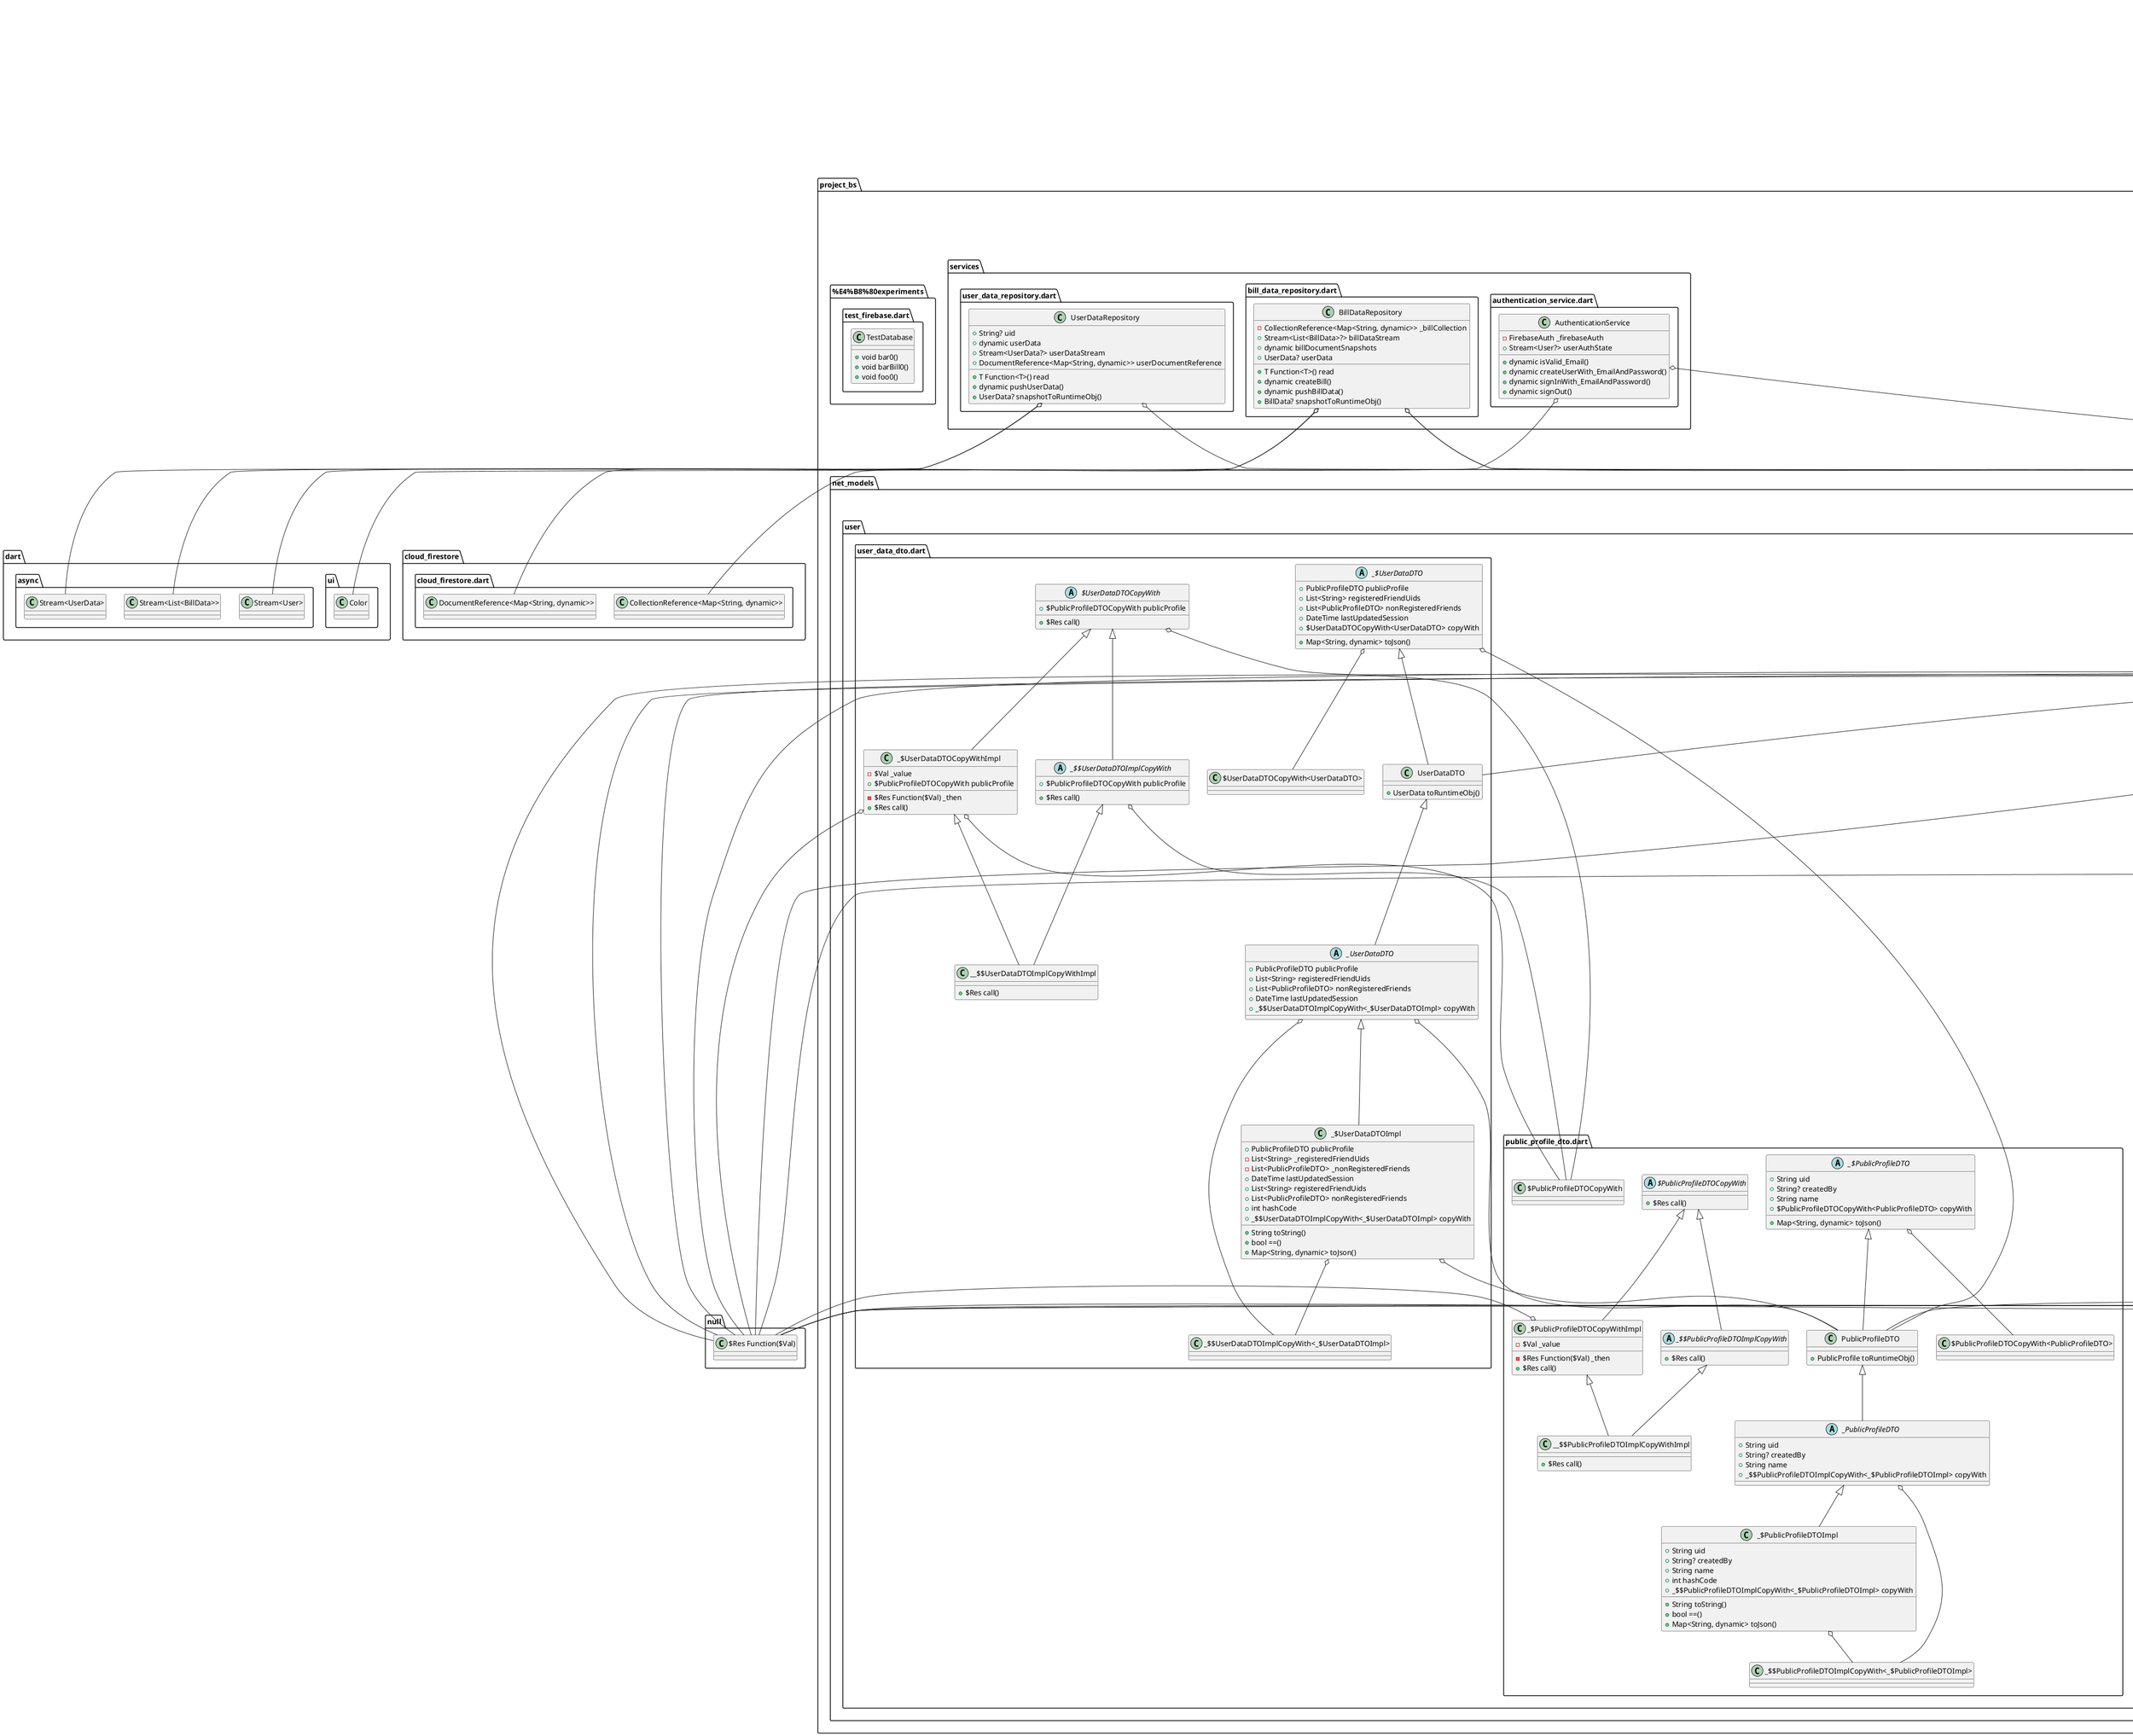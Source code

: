 @startuml ClassDiagram
set namespaceSeparator ::

class "project_bs::firebase_options.dart::DefaultFirebaseOptions" {
  {static} +FirebaseOptions android
  {static} +FirebaseOptions ios
  {static} +FirebaseOptions currentPlatform
}

"project_bs::firebase_options.dart::DefaultFirebaseOptions" o-- "firebase_core_platform_interface::firebase_core_platform_interface.dart::FirebaseOptions"

class "project_bs::main.dart::SplitItApp" {
  +Widget build()
}

"flutter::src::widgets::framework.dart::StatelessWidget" <|-- "project_bs::main.dart::SplitItApp"

class "project_bs::net_models::bill::bill_data_dto.dart::BillDataDTO" {
  +BillData toRuntimeObj()
}

"project_bs::net_models::bill::bill_data_dto.dart::_$BillDataDTO" <|-- "project_bs::net_models::bill::bill_data_dto.dart::BillDataDTO"

abstract class "project_bs::net_models::bill::bill_data_dto.dart::$BillDataDTOCopyWith" {
  +$Res call()
}

class "project_bs::net_models::bill::bill_data_dto.dart::_$BillDataDTOCopyWithImpl" {
  -$Val _value
  -$Res Function($Val) _then
  +$Res call()
}

"project_bs::net_models::bill::bill_data_dto.dart::_$BillDataDTOCopyWithImpl" o-- "null::$Res Function($Val)"
"project_bs::net_models::bill::bill_data_dto.dart::$BillDataDTOCopyWith" <|-- "project_bs::net_models::bill::bill_data_dto.dart::_$BillDataDTOCopyWithImpl"

abstract class "project_bs::net_models::bill::bill_data_dto.dart::_$$BillDataDTOImplCopyWith" {
  +$Res call()
}

"project_bs::net_models::bill::bill_data_dto.dart::$BillDataDTOCopyWith" <|-- "project_bs::net_models::bill::bill_data_dto.dart::_$$BillDataDTOImplCopyWith"

class "project_bs::net_models::bill::bill_data_dto.dart::__$$BillDataDTOImplCopyWithImpl" {
  +$Res call()
}

"project_bs::net_models::bill::bill_data_dto.dart::_$BillDataDTOCopyWithImpl" <|-- "project_bs::net_models::bill::bill_data_dto.dart::__$$BillDataDTOImplCopyWithImpl"
"project_bs::net_models::bill::bill_data_dto.dart::_$$BillDataDTOImplCopyWith" <|-- "project_bs::net_models::bill::bill_data_dto.dart::__$$BillDataDTOImplCopyWithImpl"

class "project_bs::net_models::bill::bill_data_dto.dart::_$BillDataDTOImpl" {
  +DateTime dateTime
  +String name
  +double totalSpent
  +String payerUid
  -List<String> _primarySplits
  -Map<String, double> _splitBalances
  -Map<String, double> _paymentResolveStatuses
  +DateTime lastUpdatedSession
  +List<String> primarySplits
  +Map<String, double> splitBalances
  +Map<String, double> paymentResolveStatuses
  +int hashCode
  +_$$BillDataDTOImplCopyWith<_$BillDataDTOImpl> copyWith
  +String toString()
  +bool ==()
  +Map<String, dynamic> toJson()
}

"project_bs::net_models::bill::bill_data_dto.dart::_$BillDataDTOImpl" o-- "project_bs::net_models::bill::bill_data_dto.dart::_$$BillDataDTOImplCopyWith<_$BillDataDTOImpl>"
"project_bs::net_models::bill::bill_data_dto.dart::_BillDataDTO" <|-- "project_bs::net_models::bill::bill_data_dto.dart::_$BillDataDTOImpl"

abstract class "project_bs::net_models::bill::bill_data_dto.dart::_BillDataDTO" {
  +DateTime dateTime
  +String name
  +double totalSpent
  +String payerUid
  +List<String> primarySplits
  +Map<String, double> splitBalances
  +Map<String, double> paymentResolveStatuses
  +DateTime lastUpdatedSession
  +_$$BillDataDTOImplCopyWith<_$BillDataDTOImpl> copyWith
}

"project_bs::net_models::bill::bill_data_dto.dart::_BillDataDTO" o-- "project_bs::net_models::bill::bill_data_dto.dart::_$$BillDataDTOImplCopyWith<_$BillDataDTOImpl>"
"project_bs::net_models::bill::bill_data_dto.dart::BillDataDTO" <|-- "project_bs::net_models::bill::bill_data_dto.dart::_BillDataDTO"

abstract class "project_bs::net_models::bill::bill_data_dto.dart::_$BillDataDTO" {
  +DateTime dateTime
  +String name
  +double totalSpent
  +String payerUid
  +List<String> primarySplits
  +Map<String, double> splitBalances
  +Map<String, double> paymentResolveStatuses
  +DateTime lastUpdatedSession
  +$BillDataDTOCopyWith<BillDataDTO> copyWith
  +Map<String, dynamic> toJson()
}

"project_bs::net_models::bill::bill_data_dto.dart::_$BillDataDTO" o-- "project_bs::net_models::bill::bill_data_dto.dart::$BillDataDTOCopyWith<BillDataDTO>"

class "project_bs::net_models::user::public_profile_dto.dart::PublicProfileDTO" {
  +PublicProfile toRuntimeObj()
}

"project_bs::net_models::user::public_profile_dto.dart::_$PublicProfileDTO" <|-- "project_bs::net_models::user::public_profile_dto.dart::PublicProfileDTO"

abstract class "project_bs::net_models::user::public_profile_dto.dart::$PublicProfileDTOCopyWith" {
  +$Res call()
}

class "project_bs::net_models::user::public_profile_dto.dart::_$PublicProfileDTOCopyWithImpl" {
  -$Val _value
  -$Res Function($Val) _then
  +$Res call()
}

"project_bs::net_models::user::public_profile_dto.dart::_$PublicProfileDTOCopyWithImpl" o-- "null::$Res Function($Val)"
"project_bs::net_models::user::public_profile_dto.dart::$PublicProfileDTOCopyWith" <|-- "project_bs::net_models::user::public_profile_dto.dart::_$PublicProfileDTOCopyWithImpl"

abstract class "project_bs::net_models::user::public_profile_dto.dart::_$$PublicProfileDTOImplCopyWith" {
  +$Res call()
}

"project_bs::net_models::user::public_profile_dto.dart::$PublicProfileDTOCopyWith" <|-- "project_bs::net_models::user::public_profile_dto.dart::_$$PublicProfileDTOImplCopyWith"

class "project_bs::net_models::user::public_profile_dto.dart::__$$PublicProfileDTOImplCopyWithImpl" {
  +$Res call()
}

"project_bs::net_models::user::public_profile_dto.dart::_$PublicProfileDTOCopyWithImpl" <|-- "project_bs::net_models::user::public_profile_dto.dart::__$$PublicProfileDTOImplCopyWithImpl"
"project_bs::net_models::user::public_profile_dto.dart::_$$PublicProfileDTOImplCopyWith" <|-- "project_bs::net_models::user::public_profile_dto.dart::__$$PublicProfileDTOImplCopyWithImpl"

class "project_bs::net_models::user::public_profile_dto.dart::_$PublicProfileDTOImpl" {
  +String uid
  +String? createdBy
  +String name
  +int hashCode
  +_$$PublicProfileDTOImplCopyWith<_$PublicProfileDTOImpl> copyWith
  +String toString()
  +bool ==()
  +Map<String, dynamic> toJson()
}

"project_bs::net_models::user::public_profile_dto.dart::_$PublicProfileDTOImpl" o-- "project_bs::net_models::user::public_profile_dto.dart::_$$PublicProfileDTOImplCopyWith<_$PublicProfileDTOImpl>"
"project_bs::net_models::user::public_profile_dto.dart::_PublicProfileDTO" <|-- "project_bs::net_models::user::public_profile_dto.dart::_$PublicProfileDTOImpl"

abstract class "project_bs::net_models::user::public_profile_dto.dart::_PublicProfileDTO" {
  +String uid
  +String? createdBy
  +String name
  +_$$PublicProfileDTOImplCopyWith<_$PublicProfileDTOImpl> copyWith
}

"project_bs::net_models::user::public_profile_dto.dart::_PublicProfileDTO" o-- "project_bs::net_models::user::public_profile_dto.dart::_$$PublicProfileDTOImplCopyWith<_$PublicProfileDTOImpl>"
"project_bs::net_models::user::public_profile_dto.dart::PublicProfileDTO" <|-- "project_bs::net_models::user::public_profile_dto.dart::_PublicProfileDTO"

abstract class "project_bs::net_models::user::public_profile_dto.dart::_$PublicProfileDTO" {
  +String uid
  +String? createdBy
  +String name
  +$PublicProfileDTOCopyWith<PublicProfileDTO> copyWith
  +Map<String, dynamic> toJson()
}

"project_bs::net_models::user::public_profile_dto.dart::_$PublicProfileDTO" o-- "project_bs::net_models::user::public_profile_dto.dart::$PublicProfileDTOCopyWith<PublicProfileDTO>"

class "project_bs::net_models::user::user_data_dto.dart::UserDataDTO" {
  +UserData toRuntimeObj()
}

"project_bs::net_models::user::user_data_dto.dart::_$UserDataDTO" <|-- "project_bs::net_models::user::user_data_dto.dart::UserDataDTO"

abstract class "project_bs::net_models::user::user_data_dto.dart::$UserDataDTOCopyWith" {
  +$PublicProfileDTOCopyWith<$Res> publicProfile
  +$Res call()
}

"project_bs::net_models::user::user_data_dto.dart::$UserDataDTOCopyWith" o-- "project_bs::net_models::user::public_profile_dto.dart::$PublicProfileDTOCopyWith<$Res>"

class "project_bs::net_models::user::user_data_dto.dart::_$UserDataDTOCopyWithImpl" {
  -$Val _value
  -$Res Function($Val) _then
  +$PublicProfileDTOCopyWith<$Res> publicProfile
  +$Res call()
}

"project_bs::net_models::user::user_data_dto.dart::_$UserDataDTOCopyWithImpl" o-- "null::$Res Function($Val)"
"project_bs::net_models::user::user_data_dto.dart::_$UserDataDTOCopyWithImpl" o-- "project_bs::net_models::user::public_profile_dto.dart::$PublicProfileDTOCopyWith<$Res>"
"project_bs::net_models::user::user_data_dto.dart::$UserDataDTOCopyWith" <|-- "project_bs::net_models::user::user_data_dto.dart::_$UserDataDTOCopyWithImpl"

abstract class "project_bs::net_models::user::user_data_dto.dart::_$$UserDataDTOImplCopyWith" {
  +$PublicProfileDTOCopyWith<$Res> publicProfile
  +$Res call()
}

"project_bs::net_models::user::user_data_dto.dart::_$$UserDataDTOImplCopyWith" o-- "project_bs::net_models::user::public_profile_dto.dart::$PublicProfileDTOCopyWith<$Res>"
"project_bs::net_models::user::user_data_dto.dart::$UserDataDTOCopyWith" <|-- "project_bs::net_models::user::user_data_dto.dart::_$$UserDataDTOImplCopyWith"

class "project_bs::net_models::user::user_data_dto.dart::__$$UserDataDTOImplCopyWithImpl" {
  +$Res call()
}

"project_bs::net_models::user::user_data_dto.dart::_$UserDataDTOCopyWithImpl" <|-- "project_bs::net_models::user::user_data_dto.dart::__$$UserDataDTOImplCopyWithImpl"
"project_bs::net_models::user::user_data_dto.dart::_$$UserDataDTOImplCopyWith" <|-- "project_bs::net_models::user::user_data_dto.dart::__$$UserDataDTOImplCopyWithImpl"

class "project_bs::net_models::user::user_data_dto.dart::_$UserDataDTOImpl" {
  +PublicProfileDTO publicProfile
  -List<String> _registeredFriendUids
  -List<PublicProfileDTO> _nonRegisteredFriends
  +DateTime lastUpdatedSession
  +List<String> registeredFriendUids
  +List<PublicProfileDTO> nonRegisteredFriends
  +int hashCode
  +_$$UserDataDTOImplCopyWith<_$UserDataDTOImpl> copyWith
  +String toString()
  +bool ==()
  +Map<String, dynamic> toJson()
}

"project_bs::net_models::user::user_data_dto.dart::_$UserDataDTOImpl" o-- "project_bs::net_models::user::public_profile_dto.dart::PublicProfileDTO"
"project_bs::net_models::user::user_data_dto.dart::_$UserDataDTOImpl" o-- "project_bs::net_models::user::user_data_dto.dart::_$$UserDataDTOImplCopyWith<_$UserDataDTOImpl>"
"project_bs::net_models::user::user_data_dto.dart::_UserDataDTO" <|-- "project_bs::net_models::user::user_data_dto.dart::_$UserDataDTOImpl"

abstract class "project_bs::net_models::user::user_data_dto.dart::_UserDataDTO" {
  +PublicProfileDTO publicProfile
  +List<String> registeredFriendUids
  +List<PublicProfileDTO> nonRegisteredFriends
  +DateTime lastUpdatedSession
  +_$$UserDataDTOImplCopyWith<_$UserDataDTOImpl> copyWith
}

"project_bs::net_models::user::user_data_dto.dart::_UserDataDTO" o-- "project_bs::net_models::user::public_profile_dto.dart::PublicProfileDTO"
"project_bs::net_models::user::user_data_dto.dart::_UserDataDTO" o-- "project_bs::net_models::user::user_data_dto.dart::_$$UserDataDTOImplCopyWith<_$UserDataDTOImpl>"
"project_bs::net_models::user::user_data_dto.dart::UserDataDTO" <|-- "project_bs::net_models::user::user_data_dto.dart::_UserDataDTO"

abstract class "project_bs::net_models::user::user_data_dto.dart::_$UserDataDTO" {
  +PublicProfileDTO publicProfile
  +List<String> registeredFriendUids
  +List<PublicProfileDTO> nonRegisteredFriends
  +DateTime lastUpdatedSession
  +$UserDataDTOCopyWith<UserDataDTO> copyWith
  +Map<String, dynamic> toJson()
}

"project_bs::net_models::user::user_data_dto.dart::_$UserDataDTO" o-- "project_bs::net_models::user::public_profile_dto.dart::PublicProfileDTO"
"project_bs::net_models::user::user_data_dto.dart::_$UserDataDTO" o-- "project_bs::net_models::user::user_data_dto.dart::$UserDataDTOCopyWith<UserDataDTO>"

class "project_bs::runtime_models::bill::bill_data.dart::BillData" {
  +BillDataDTO toDataTransferObj
  +ItemGroup everythingElseItemGroup
  +double everythingElse
}

"project_bs::runtime_models::bill::bill_data.dart::BillData" o-- "project_bs::net_models::bill::bill_data_dto.dart::BillDataDTO"
"project_bs::runtime_models::bill::bill_data.dart::BillData" o-- "project_bs::runtime_models::bill::item_group.dart::ItemGroup"
"project_bs::runtime_models::bill::bill_data.dart::_$BillData" <|-- "project_bs::runtime_models::bill::bill_data.dart::BillData"

abstract class "project_bs::runtime_models::bill::bill_data.dart::$BillDataCopyWith" {
  +$PublicProfileCopyWith<$Res>? payer
  +$BillModule_TaxCopyWith<$Res> taxModule
  +$BillModule_TipCopyWith<$Res> tipModule
  +$Res call()
}

"project_bs::runtime_models::bill::bill_data.dart::$BillDataCopyWith" o-- "project_bs::runtime_models::user::public_profile.dart::$PublicProfileCopyWith<$Res>"
"project_bs::runtime_models::bill::bill_data.dart::$BillDataCopyWith" o-- "project_bs::runtime_models::bill::modules::bill_module_tax.dart::$BillModule_TaxCopyWith<$Res>"
"project_bs::runtime_models::bill::bill_data.dart::$BillDataCopyWith" o-- "project_bs::runtime_models::bill::modules::bill_module_tip.dart::$BillModule_TipCopyWith<$Res>"

class "project_bs::runtime_models::bill::bill_data.dart::_$BillDataCopyWithImpl" {
  -$Val _value
  -$Res Function($Val) _then
  +$PublicProfileCopyWith<$Res>? payer
  +$BillModule_TaxCopyWith<$Res> taxModule
  +$BillModule_TipCopyWith<$Res> tipModule
  +$Res call()
}

"project_bs::runtime_models::bill::bill_data.dart::_$BillDataCopyWithImpl" o-- "null::$Res Function($Val)"
"project_bs::runtime_models::bill::bill_data.dart::_$BillDataCopyWithImpl" o-- "project_bs::runtime_models::user::public_profile.dart::$PublicProfileCopyWith<$Res>"
"project_bs::runtime_models::bill::bill_data.dart::_$BillDataCopyWithImpl" o-- "project_bs::runtime_models::bill::modules::bill_module_tax.dart::$BillModule_TaxCopyWith<$Res>"
"project_bs::runtime_models::bill::bill_data.dart::_$BillDataCopyWithImpl" o-- "project_bs::runtime_models::bill::modules::bill_module_tip.dart::$BillModule_TipCopyWith<$Res>"
"project_bs::runtime_models::bill::bill_data.dart::$BillDataCopyWith" <|-- "project_bs::runtime_models::bill::bill_data.dart::_$BillDataCopyWithImpl"

abstract class "project_bs::runtime_models::bill::bill_data.dart::_$$BillDataImplCopyWith" {
  +$PublicProfileCopyWith<$Res>? payer
  +$BillModule_TaxCopyWith<$Res> taxModule
  +$BillModule_TipCopyWith<$Res> tipModule
  +$Res call()
}

"project_bs::runtime_models::bill::bill_data.dart::_$$BillDataImplCopyWith" o-- "project_bs::runtime_models::user::public_profile.dart::$PublicProfileCopyWith<$Res>"
"project_bs::runtime_models::bill::bill_data.dart::_$$BillDataImplCopyWith" o-- "project_bs::runtime_models::bill::modules::bill_module_tax.dart::$BillModule_TaxCopyWith<$Res>"
"project_bs::runtime_models::bill::bill_data.dart::_$$BillDataImplCopyWith" o-- "project_bs::runtime_models::bill::modules::bill_module_tip.dart::$BillModule_TipCopyWith<$Res>"
"project_bs::runtime_models::bill::bill_data.dart::$BillDataCopyWith" <|-- "project_bs::runtime_models::bill::bill_data.dart::_$$BillDataImplCopyWith"

class "project_bs::runtime_models::bill::bill_data.dart::__$$BillDataImplCopyWithImpl" {
  +$Res call()
}

"project_bs::runtime_models::bill::bill_data.dart::_$BillDataCopyWithImpl" <|-- "project_bs::runtime_models::bill::bill_data.dart::__$$BillDataImplCopyWithImpl"
"project_bs::runtime_models::bill::bill_data.dart::_$$BillDataImplCopyWith" <|-- "project_bs::runtime_models::bill::bill_data.dart::__$$BillDataImplCopyWithImpl"

class "project_bs::runtime_models::bill::bill_data.dart::_$BillDataImpl" {
  +String uid
  +DateTime dateTime
  +String name
  +double totalSpent
  +PublicProfile? payer
  +List<PublicProfile> primarySplits
  +List<PublicProfile>? secondarySplits
  +Map<PublicProfile, double> splitBalances
  +Map<PublicProfile, double> paymentResolveStatuses
  +List<ItemGroup> itemGroups
  +BillModule_Tax taxModule
  +BillModule_Tip tipModule
  +DateTime lastUpdatedSession
  +_$$BillDataImplCopyWith<_$BillDataImpl> copyWith
  +String toString()
}

"project_bs::runtime_models::bill::bill_data.dart::_$BillDataImpl" o-- "project_bs::runtime_models::user::public_profile.dart::PublicProfile"
"project_bs::runtime_models::bill::bill_data.dart::_$BillDataImpl" o-- "project_bs::runtime_models::bill::modules::bill_module_tax.dart::BillModule_Tax"
"project_bs::runtime_models::bill::bill_data.dart::_$BillDataImpl" o-- "project_bs::runtime_models::bill::modules::bill_module_tip.dart::BillModule_Tip"
"project_bs::runtime_models::bill::bill_data.dart::_$BillDataImpl" o-- "project_bs::runtime_models::bill::bill_data.dart::_$$BillDataImplCopyWith<_$BillDataImpl>"
"project_bs::runtime_models::bill::bill_data.dart::_BillData" <|-- "project_bs::runtime_models::bill::bill_data.dart::_$BillDataImpl"

abstract class "project_bs::runtime_models::bill::bill_data.dart::_BillData" {
  +String uid
  +DateTime dateTime
  +String name
  +double totalSpent
  +PublicProfile? payer
  +List<PublicProfile> primarySplits
  +List<PublicProfile>? secondarySplits
  +Map<PublicProfile, double> splitBalances
  +Map<PublicProfile, double> paymentResolveStatuses
  +List<ItemGroup> itemGroups
  +BillModule_Tax taxModule
  +BillModule_Tip tipModule
  +DateTime lastUpdatedSession
  +_$$BillDataImplCopyWith<_$BillDataImpl> copyWith
}

"project_bs::runtime_models::bill::bill_data.dart::_BillData" o-- "project_bs::runtime_models::user::public_profile.dart::PublicProfile"
"project_bs::runtime_models::bill::bill_data.dart::_BillData" o-- "project_bs::runtime_models::bill::modules::bill_module_tax.dart::BillModule_Tax"
"project_bs::runtime_models::bill::bill_data.dart::_BillData" o-- "project_bs::runtime_models::bill::modules::bill_module_tip.dart::BillModule_Tip"
"project_bs::runtime_models::bill::bill_data.dart::_BillData" o-- "project_bs::runtime_models::bill::bill_data.dart::_$$BillDataImplCopyWith<_$BillDataImpl>"
"project_bs::runtime_models::bill::bill_data.dart::BillData" <|-- "project_bs::runtime_models::bill::bill_data.dart::_BillData"

abstract class "project_bs::runtime_models::bill::bill_data.dart::_$BillData" {
  +String uid
  +DateTime dateTime
  +String name
  +double totalSpent
  +PublicProfile? payer
  +List<PublicProfile> primarySplits
  +List<PublicProfile>? secondarySplits
  +Map<PublicProfile, double> splitBalances
  +Map<PublicProfile, double> paymentResolveStatuses
  +List<ItemGroup> itemGroups
  +BillModule_Tax taxModule
  +BillModule_Tip tipModule
  +DateTime lastUpdatedSession
  +$BillDataCopyWith<BillData> copyWith
}

"project_bs::runtime_models::bill::bill_data.dart::_$BillData" o-- "project_bs::runtime_models::user::public_profile.dart::PublicProfile"
"project_bs::runtime_models::bill::bill_data.dart::_$BillData" o-- "project_bs::runtime_models::bill::modules::bill_module_tax.dart::BillModule_Tax"
"project_bs::runtime_models::bill::bill_data.dart::_$BillData" o-- "project_bs::runtime_models::bill::modules::bill_module_tip.dart::BillModule_Tip"
"project_bs::runtime_models::bill::bill_data.dart::_$BillData" o-- "project_bs::runtime_models::bill::bill_data.dart::$BillDataCopyWith<BillData>"

class "project_bs::runtime_models::bill::item.dart::Item" {
}

"project_bs::runtime_models::bill::item.dart::_$Item" <|-- "project_bs::runtime_models::bill::item.dart::Item"

abstract class "project_bs::runtime_models::bill::item.dart::$ItemCopyWith" {
  +$Res call()
}

class "project_bs::runtime_models::bill::item.dart::_$ItemCopyWithImpl" {
  -$Val _value
  -$Res Function($Val) _then
  +$Res call()
}

"project_bs::runtime_models::bill::item.dart::_$ItemCopyWithImpl" o-- "null::$Res Function($Val)"
"project_bs::runtime_models::bill::item.dart::$ItemCopyWith" <|-- "project_bs::runtime_models::bill::item.dart::_$ItemCopyWithImpl"

abstract class "project_bs::runtime_models::bill::item.dart::_$$ItemImplCopyWith" {
  +$Res call()
}

"project_bs::runtime_models::bill::item.dart::$ItemCopyWith" <|-- "project_bs::runtime_models::bill::item.dart::_$$ItemImplCopyWith"

class "project_bs::runtime_models::bill::item.dart::__$$ItemImplCopyWithImpl" {
  +$Res call()
}

"project_bs::runtime_models::bill::item.dart::_$ItemCopyWithImpl" <|-- "project_bs::runtime_models::bill::item.dart::__$$ItemImplCopyWithImpl"
"project_bs::runtime_models::bill::item.dart::_$$ItemImplCopyWith" <|-- "project_bs::runtime_models::bill::item.dart::__$$ItemImplCopyWithImpl"

class "project_bs::runtime_models::bill::item.dart::_$ItemImpl" {
  +String name
  +double value
  -List<bool> _taxableStatusList
  +List<bool> taxableStatusList
  +int hashCode
  +_$$ItemImplCopyWith<_$ItemImpl> copyWith
  +String toString()
  +bool ==()
}

"project_bs::runtime_models::bill::item.dart::_$ItemImpl" o-- "project_bs::runtime_models::bill::item.dart::_$$ItemImplCopyWith<_$ItemImpl>"
"project_bs::runtime_models::bill::item.dart::_Item" <|-- "project_bs::runtime_models::bill::item.dart::_$ItemImpl"

abstract class "project_bs::runtime_models::bill::item.dart::_Item" {
  +String name
  +double value
  +List<bool> taxableStatusList
  +_$$ItemImplCopyWith<_$ItemImpl> copyWith
}

"project_bs::runtime_models::bill::item.dart::_Item" o-- "project_bs::runtime_models::bill::item.dart::_$$ItemImplCopyWith<_$ItemImpl>"
"project_bs::runtime_models::bill::item.dart::Item" <|-- "project_bs::runtime_models::bill::item.dart::_Item"

abstract class "project_bs::runtime_models::bill::item.dart::_$Item" {
  +String name
  +double value
  +List<bool> taxableStatusList
  +$ItemCopyWith<Item> copyWith
}

"project_bs::runtime_models::bill::item.dart::_$Item" o-- "project_bs::runtime_models::bill::item.dart::$ItemCopyWith<Item>"

class "project_bs::runtime_models::bill::item_group.dart::ItemGroup" {
  +double value
}

"project_bs::runtime_models::bill::item_group.dart::_$ItemGroup" <|-- "project_bs::runtime_models::bill::item_group.dart::ItemGroup"

abstract class "project_bs::runtime_models::bill::item_group.dart::$ItemGroupCopyWith" {
  +$Res call()
}

class "project_bs::runtime_models::bill::item_group.dart::_$ItemGroupCopyWithImpl" {
  -$Val _value
  -$Res Function($Val) _then
  +$Res call()
}

"project_bs::runtime_models::bill::item_group.dart::_$ItemGroupCopyWithImpl" o-- "null::$Res Function($Val)"
"project_bs::runtime_models::bill::item_group.dart::$ItemGroupCopyWith" <|-- "project_bs::runtime_models::bill::item_group.dart::_$ItemGroupCopyWithImpl"

abstract class "project_bs::runtime_models::bill::item_group.dart::_$$ItemGroupImplCopyWith" {
  +$Res call()
}

"project_bs::runtime_models::bill::item_group.dart::$ItemGroupCopyWith" <|-- "project_bs::runtime_models::bill::item_group.dart::_$$ItemGroupImplCopyWith"

class "project_bs::runtime_models::bill::item_group.dart::__$$ItemGroupImplCopyWithImpl" {
  +$Res call()
}

"project_bs::runtime_models::bill::item_group.dart::_$ItemGroupCopyWithImpl" <|-- "project_bs::runtime_models::bill::item_group.dart::__$$ItemGroupImplCopyWithImpl"
"project_bs::runtime_models::bill::item_group.dart::_$$ItemGroupImplCopyWith" <|-- "project_bs::runtime_models::bill::item_group.dart::__$$ItemGroupImplCopyWithImpl"

class "project_bs::runtime_models::bill::item_group.dart::_$ItemGroupImpl" {
  +String name
  -List<PublicProfile> _primarySplits
  -List<Item> _items
  -List<SplitRule> _splitRules
  -Map<PublicProfile, double> _splitBalances
  +List<PublicProfile> primarySplits
  +List<Item> items
  +List<SplitRule> splitRules
  +Map<PublicProfile, double> splitBalances
  +int hashCode
  +_$$ItemGroupImplCopyWith<_$ItemGroupImpl> copyWith
  +String toString()
  +bool ==()
}

"project_bs::runtime_models::bill::item_group.dart::_$ItemGroupImpl" o-- "project_bs::runtime_models::bill::item_group.dart::_$$ItemGroupImplCopyWith<_$ItemGroupImpl>"
"project_bs::runtime_models::bill::item_group.dart::_ItemGroup" <|-- "project_bs::runtime_models::bill::item_group.dart::_$ItemGroupImpl"

abstract class "project_bs::runtime_models::bill::item_group.dart::_ItemGroup" {
  +String name
  +List<PublicProfile> primarySplits
  +List<Item> items
  +List<SplitRule> splitRules
  +Map<PublicProfile, double> splitBalances
  +_$$ItemGroupImplCopyWith<_$ItemGroupImpl> copyWith
}

"project_bs::runtime_models::bill::item_group.dart::_ItemGroup" o-- "project_bs::runtime_models::bill::item_group.dart::_$$ItemGroupImplCopyWith<_$ItemGroupImpl>"
"project_bs::runtime_models::bill::item_group.dart::ItemGroup" <|-- "project_bs::runtime_models::bill::item_group.dart::_ItemGroup"

abstract class "project_bs::runtime_models::bill::item_group.dart::_$ItemGroup" {
  +String name
  +List<PublicProfile> primarySplits
  +List<Item> items
  +List<SplitRule> splitRules
  +Map<PublicProfile, double> splitBalances
  +$ItemGroupCopyWith<ItemGroup> copyWith
}

"project_bs::runtime_models::bill::item_group.dart::_$ItemGroup" o-- "project_bs::runtime_models::bill::item_group.dart::$ItemGroupCopyWith<ItemGroup>"

class "project_bs::runtime_models::bill::modules::bill_module_tax.dart::BillModule_Tax" {
}

"project_bs::runtime_models::bill::modules::bill_module_tax.dart::_$BillModule_Tax" <|-- "project_bs::runtime_models::bill::modules::bill_module_tax.dart::BillModule_Tax"

abstract class "project_bs::runtime_models::bill::modules::bill_module_tax.dart::$BillModule_TaxCopyWith" {
  +$Res call()
}

class "project_bs::runtime_models::bill::modules::bill_module_tax.dart::_$BillModule_TaxCopyWithImpl" {
  -$Val _value
  -$Res Function($Val) _then
  +$Res call()
}

"project_bs::runtime_models::bill::modules::bill_module_tax.dart::_$BillModule_TaxCopyWithImpl" o-- "null::$Res Function($Val)"
"project_bs::runtime_models::bill::modules::bill_module_tax.dart::$BillModule_TaxCopyWith" <|-- "project_bs::runtime_models::bill::modules::bill_module_tax.dart::_$BillModule_TaxCopyWithImpl"

abstract class "project_bs::runtime_models::bill::modules::bill_module_tax.dart::_$$BillModule_TaxImplCopyWith" {
  +$Res call()
}

"project_bs::runtime_models::bill::modules::bill_module_tax.dart::$BillModule_TaxCopyWith" <|-- "project_bs::runtime_models::bill::modules::bill_module_tax.dart::_$$BillModule_TaxImplCopyWith"

class "project_bs::runtime_models::bill::modules::bill_module_tax.dart::__$$BillModule_TaxImplCopyWithImpl" {
  +$Res call()
}

"project_bs::runtime_models::bill::modules::bill_module_tax.dart::_$BillModule_TaxCopyWithImpl" <|-- "project_bs::runtime_models::bill::modules::bill_module_tax.dart::__$$BillModule_TaxImplCopyWithImpl"
"project_bs::runtime_models::bill::modules::bill_module_tax.dart::_$$BillModule_TaxImplCopyWith" <|-- "project_bs::runtime_models::bill::modules::bill_module_tax.dart::__$$BillModule_TaxImplCopyWithImpl"

class "project_bs::runtime_models::bill::modules::bill_module_tax.dart::_$BillModule_TaxImpl" {
  +double totalTax
  +int hashCode
  +_$$BillModule_TaxImplCopyWith<_$BillModule_TaxImpl> copyWith
  +String toString()
  +bool ==()
}

"project_bs::runtime_models::bill::modules::bill_module_tax.dart::_$BillModule_TaxImpl" o-- "project_bs::runtime_models::bill::modules::bill_module_tax.dart::_$$BillModule_TaxImplCopyWith<_$BillModule_TaxImpl>"
"project_bs::runtime_models::bill::modules::bill_module_tax.dart::_BillModule_Tax" <|-- "project_bs::runtime_models::bill::modules::bill_module_tax.dart::_$BillModule_TaxImpl"

abstract class "project_bs::runtime_models::bill::modules::bill_module_tax.dart::_BillModule_Tax" {
  +double totalTax
  +_$$BillModule_TaxImplCopyWith<_$BillModule_TaxImpl> copyWith
}

"project_bs::runtime_models::bill::modules::bill_module_tax.dart::_BillModule_Tax" o-- "project_bs::runtime_models::bill::modules::bill_module_tax.dart::_$$BillModule_TaxImplCopyWith<_$BillModule_TaxImpl>"
"project_bs::runtime_models::bill::modules::bill_module_tax.dart::BillModule_Tax" <|-- "project_bs::runtime_models::bill::modules::bill_module_tax.dart::_BillModule_Tax"

abstract class "project_bs::runtime_models::bill::modules::bill_module_tax.dart::_$BillModule_Tax" {
  +double totalTax
  +$BillModule_TaxCopyWith<BillModule_Tax> copyWith
}

"project_bs::runtime_models::bill::modules::bill_module_tax.dart::_$BillModule_Tax" o-- "project_bs::runtime_models::bill::modules::bill_module_tax.dart::$BillModule_TaxCopyWith<BillModule_Tax>"

class "project_bs::runtime_models::bill::modules::bill_module_tip.dart::BillModule_Tip" {
}

"project_bs::runtime_models::bill::modules::bill_module_tip.dart::_$BillModule_Tip" <|-- "project_bs::runtime_models::bill::modules::bill_module_tip.dart::BillModule_Tip"

abstract class "project_bs::runtime_models::bill::modules::bill_module_tip.dart::$BillModule_TipCopyWith" {
  +$Res call()
}

class "project_bs::runtime_models::bill::modules::bill_module_tip.dart::_$BillModule_TipCopyWithImpl" {
  -$Val _value
  -$Res Function($Val) _then
  +$Res call()
}

"project_bs::runtime_models::bill::modules::bill_module_tip.dart::_$BillModule_TipCopyWithImpl" o-- "null::$Res Function($Val)"
"project_bs::runtime_models::bill::modules::bill_module_tip.dart::$BillModule_TipCopyWith" <|-- "project_bs::runtime_models::bill::modules::bill_module_tip.dart::_$BillModule_TipCopyWithImpl"

abstract class "project_bs::runtime_models::bill::modules::bill_module_tip.dart::_$$BillModule_TipImplCopyWith" {
  +$Res call()
}

"project_bs::runtime_models::bill::modules::bill_module_tip.dart::$BillModule_TipCopyWith" <|-- "project_bs::runtime_models::bill::modules::bill_module_tip.dart::_$$BillModule_TipImplCopyWith"

class "project_bs::runtime_models::bill::modules::bill_module_tip.dart::__$$BillModule_TipImplCopyWithImpl" {
  +$Res call()
}

"project_bs::runtime_models::bill::modules::bill_module_tip.dart::_$BillModule_TipCopyWithImpl" <|-- "project_bs::runtime_models::bill::modules::bill_module_tip.dart::__$$BillModule_TipImplCopyWithImpl"
"project_bs::runtime_models::bill::modules::bill_module_tip.dart::_$$BillModule_TipImplCopyWith" <|-- "project_bs::runtime_models::bill::modules::bill_module_tip.dart::__$$BillModule_TipImplCopyWithImpl"

class "project_bs::runtime_models::bill::modules::bill_module_tip.dart::_$BillModule_TipImpl" {
  +double totalTip
  +bool includedInTotalSpent
  +int hashCode
  +_$$BillModule_TipImplCopyWith<_$BillModule_TipImpl> copyWith
  +String toString()
  +bool ==()
}

"project_bs::runtime_models::bill::modules::bill_module_tip.dart::_$BillModule_TipImpl" o-- "project_bs::runtime_models::bill::modules::bill_module_tip.dart::_$$BillModule_TipImplCopyWith<_$BillModule_TipImpl>"
"project_bs::runtime_models::bill::modules::bill_module_tip.dart::_BillModule_Tip" <|-- "project_bs::runtime_models::bill::modules::bill_module_tip.dart::_$BillModule_TipImpl"

abstract class "project_bs::runtime_models::bill::modules::bill_module_tip.dart::_BillModule_Tip" {
  +double totalTip
  +bool includedInTotalSpent
  +_$$BillModule_TipImplCopyWith<_$BillModule_TipImpl> copyWith
}

"project_bs::runtime_models::bill::modules::bill_module_tip.dart::_BillModule_Tip" o-- "project_bs::runtime_models::bill::modules::bill_module_tip.dart::_$$BillModule_TipImplCopyWith<_$BillModule_TipImpl>"
"project_bs::runtime_models::bill::modules::bill_module_tip.dart::BillModule_Tip" <|-- "project_bs::runtime_models::bill::modules::bill_module_tip.dart::_BillModule_Tip"

abstract class "project_bs::runtime_models::bill::modules::bill_module_tip.dart::_$BillModule_Tip" {
  +double totalTip
  +bool includedInTotalSpent
  +$BillModule_TipCopyWith<BillModule_Tip> copyWith
}

"project_bs::runtime_models::bill::modules::bill_module_tip.dart::_$BillModule_Tip" o-- "project_bs::runtime_models::bill::modules::bill_module_tip.dart::$BillModule_TipCopyWith<BillModule_Tip>"

class "project_bs::runtime_models::bill::split_rules::split_rule.dart::SplitRule" {
}

"project_bs::runtime_models::bill::split_rules::split_rule.dart::_$SplitRule" <|-- "project_bs::runtime_models::bill::split_rules::split_rule.dart::SplitRule"

abstract class "project_bs::runtime_models::bill::split_rules::split_rule.dart::$SplitRuleCopyWith" {
  +$Res call()
}

class "project_bs::runtime_models::bill::split_rules::split_rule.dart::_$SplitRuleCopyWithImpl" {
  -$Val _value
  -$Res Function($Val) _then
  +$Res call()
}

"project_bs::runtime_models::bill::split_rules::split_rule.dart::_$SplitRuleCopyWithImpl" o-- "null::$Res Function($Val)"
"project_bs::runtime_models::bill::split_rules::split_rule.dart::$SplitRuleCopyWith" <|-- "project_bs::runtime_models::bill::split_rules::split_rule.dart::_$SplitRuleCopyWithImpl"

abstract class "project_bs::runtime_models::bill::split_rules::split_rule.dart::_$$SplitRuleImplCopyWith" {
  +$Res call()
}

"project_bs::runtime_models::bill::split_rules::split_rule.dart::$SplitRuleCopyWith" <|-- "project_bs::runtime_models::bill::split_rules::split_rule.dart::_$$SplitRuleImplCopyWith"

class "project_bs::runtime_models::bill::split_rules::split_rule.dart::__$$SplitRuleImplCopyWithImpl" {
  +$Res call()
}

"project_bs::runtime_models::bill::split_rules::split_rule.dart::_$SplitRuleCopyWithImpl" <|-- "project_bs::runtime_models::bill::split_rules::split_rule.dart::__$$SplitRuleImplCopyWithImpl"
"project_bs::runtime_models::bill::split_rules::split_rule.dart::_$$SplitRuleImplCopyWith" <|-- "project_bs::runtime_models::bill::split_rules::split_rule.dart::__$$SplitRuleImplCopyWithImpl"

class "project_bs::runtime_models::bill::split_rules::split_rule.dart::_$SplitRuleImpl" {
  +int type
  +int hashCode
  +_$$SplitRuleImplCopyWith<_$SplitRuleImpl> copyWith
  +String toString()
  +bool ==()
  +Map<String, dynamic> toJson()
}

"project_bs::runtime_models::bill::split_rules::split_rule.dart::_$SplitRuleImpl" o-- "project_bs::runtime_models::bill::split_rules::split_rule.dart::_$$SplitRuleImplCopyWith<_$SplitRuleImpl>"
"project_bs::runtime_models::bill::split_rules::split_rule.dart::_SplitRule" <|-- "project_bs::runtime_models::bill::split_rules::split_rule.dart::_$SplitRuleImpl"

abstract class "project_bs::runtime_models::bill::split_rules::split_rule.dart::_SplitRule" {
  +int type
  +_$$SplitRuleImplCopyWith<_$SplitRuleImpl> copyWith
}

"project_bs::runtime_models::bill::split_rules::split_rule.dart::_SplitRule" o-- "project_bs::runtime_models::bill::split_rules::split_rule.dart::_$$SplitRuleImplCopyWith<_$SplitRuleImpl>"
"project_bs::runtime_models::bill::split_rules::split_rule.dart::SplitRule" <|-- "project_bs::runtime_models::bill::split_rules::split_rule.dart::_SplitRule"

abstract class "project_bs::runtime_models::bill::split_rules::split_rule.dart::_$SplitRule" {
  +int type
  +$SplitRuleCopyWith<SplitRule> copyWith
  +Map<String, dynamic> toJson()
}

"project_bs::runtime_models::bill::split_rules::split_rule.dart::_$SplitRule" o-- "project_bs::runtime_models::bill::split_rules::split_rule.dart::$SplitRuleCopyWith<SplitRule>"

class "project_bs::runtime_models::user::private_profile.dart::PrivateProfile" {
}

"project_bs::runtime_models::user::private_profile.dart::_$PrivateProfile" <|-- "project_bs::runtime_models::user::private_profile.dart::PrivateProfile"

abstract class "project_bs::runtime_models::user::private_profile.dart::$PrivateProfileCopyWith" {
  +$Res call()
}

class "project_bs::runtime_models::user::private_profile.dart::_$PrivateProfileCopyWithImpl" {
  -$Val _value
  -$Res Function($Val) _then
  +$Res call()
}

"project_bs::runtime_models::user::private_profile.dart::_$PrivateProfileCopyWithImpl" o-- "null::$Res Function($Val)"
"project_bs::runtime_models::user::private_profile.dart::$PrivateProfileCopyWith" <|-- "project_bs::runtime_models::user::private_profile.dart::_$PrivateProfileCopyWithImpl"

abstract class "project_bs::runtime_models::user::private_profile.dart::_$$PrivateProfileImplCopyWith" {
  +$Res call()
}

"project_bs::runtime_models::user::private_profile.dart::$PrivateProfileCopyWith" <|-- "project_bs::runtime_models::user::private_profile.dart::_$$PrivateProfileImplCopyWith"

class "project_bs::runtime_models::user::private_profile.dart::__$$PrivateProfileImplCopyWithImpl" {
  +$Res call()
}

"project_bs::runtime_models::user::private_profile.dart::_$PrivateProfileCopyWithImpl" <|-- "project_bs::runtime_models::user::private_profile.dart::__$$PrivateProfileImplCopyWithImpl"
"project_bs::runtime_models::user::private_profile.dart::_$$PrivateProfileImplCopyWith" <|-- "project_bs::runtime_models::user::private_profile.dart::__$$PrivateProfileImplCopyWithImpl"

class "project_bs::runtime_models::user::private_profile.dart::_$PrivateProfileImpl" {
  +ThemeData themeData
  +int hashCode
  +_$$PrivateProfileImplCopyWith<_$PrivateProfileImpl> copyWith
  +String toString()
  +bool ==()
}

"project_bs::runtime_models::user::private_profile.dart::_$PrivateProfileImpl" o-- "flutter::src::material::theme_data.dart::ThemeData"
"project_bs::runtime_models::user::private_profile.dart::_$PrivateProfileImpl" o-- "project_bs::runtime_models::user::private_profile.dart::_$$PrivateProfileImplCopyWith<_$PrivateProfileImpl>"
"project_bs::runtime_models::user::private_profile.dart::_PrivateProfile" <|-- "project_bs::runtime_models::user::private_profile.dart::_$PrivateProfileImpl"

abstract class "project_bs::runtime_models::user::private_profile.dart::_PrivateProfile" {
  +ThemeData themeData
  +_$$PrivateProfileImplCopyWith<_$PrivateProfileImpl> copyWith
}

"project_bs::runtime_models::user::private_profile.dart::_PrivateProfile" o-- "flutter::src::material::theme_data.dart::ThemeData"
"project_bs::runtime_models::user::private_profile.dart::_PrivateProfile" o-- "project_bs::runtime_models::user::private_profile.dart::_$$PrivateProfileImplCopyWith<_$PrivateProfileImpl>"
"project_bs::runtime_models::user::private_profile.dart::PrivateProfile" <|-- "project_bs::runtime_models::user::private_profile.dart::_PrivateProfile"

abstract class "project_bs::runtime_models::user::private_profile.dart::_$PrivateProfile" {
  +ThemeData themeData
  +$PrivateProfileCopyWith<PrivateProfile> copyWith
}

"project_bs::runtime_models::user::private_profile.dart::_$PrivateProfile" o-- "flutter::src::material::theme_data.dart::ThemeData"
"project_bs::runtime_models::user::private_profile.dart::_$PrivateProfile" o-- "project_bs::runtime_models::user::private_profile.dart::$PrivateProfileCopyWith<PrivateProfile>"

class "project_bs::runtime_models::user::public_profile.dart::PublicProfile" {
  +bool isRegistered
  +PublicProfileDTO toDataTransferObj
  +void syncToActiveAccount()
}

"project_bs::runtime_models::user::public_profile.dart::PublicProfile" o-- "project_bs::net_models::user::public_profile_dto.dart::PublicProfileDTO"
"project_bs::runtime_models::user::public_profile.dart::_$PublicProfile" <|-- "project_bs::runtime_models::user::public_profile.dart::PublicProfile"

abstract class "project_bs::runtime_models::user::public_profile.dart::$PublicProfileCopyWith" {
  +$PublicProfileCopyWith<$Res>? createdBy
  +$Res call()
}

"project_bs::runtime_models::user::public_profile.dart::$PublicProfileCopyWith" o-- "project_bs::runtime_models::user::public_profile.dart::$PublicProfileCopyWith<$Res>"

class "project_bs::runtime_models::user::public_profile.dart::_$PublicProfileCopyWithImpl" {
  -$Val _value
  -$Res Function($Val) _then
  +$PublicProfileCopyWith<$Res>? createdBy
  +$Res call()
}

"project_bs::runtime_models::user::public_profile.dart::_$PublicProfileCopyWithImpl" o-- "null::$Res Function($Val)"
"project_bs::runtime_models::user::public_profile.dart::_$PublicProfileCopyWithImpl" o-- "project_bs::runtime_models::user::public_profile.dart::$PublicProfileCopyWith<$Res>"
"project_bs::runtime_models::user::public_profile.dart::$PublicProfileCopyWith" <|-- "project_bs::runtime_models::user::public_profile.dart::_$PublicProfileCopyWithImpl"

abstract class "project_bs::runtime_models::user::public_profile.dart::_$$PublicProfileImplCopyWith" {
  +$PublicProfileCopyWith<$Res>? createdBy
  +$Res call()
}

"project_bs::runtime_models::user::public_profile.dart::_$$PublicProfileImplCopyWith" o-- "project_bs::runtime_models::user::public_profile.dart::$PublicProfileCopyWith<$Res>"
"project_bs::runtime_models::user::public_profile.dart::$PublicProfileCopyWith" <|-- "project_bs::runtime_models::user::public_profile.dart::_$$PublicProfileImplCopyWith"

class "project_bs::runtime_models::user::public_profile.dart::__$$PublicProfileImplCopyWithImpl" {
  +$Res call()
}

"project_bs::runtime_models::user::public_profile.dart::_$PublicProfileCopyWithImpl" <|-- "project_bs::runtime_models::user::public_profile.dart::__$$PublicProfileImplCopyWithImpl"
"project_bs::runtime_models::user::public_profile.dart::_$$PublicProfileImplCopyWith" <|-- "project_bs::runtime_models::user::public_profile.dart::__$$PublicProfileImplCopyWithImpl"

class "project_bs::runtime_models::user::public_profile.dart::_$PublicProfileImpl" {
  +String uid
  +PublicProfile? createdBy
  +String name
  +_$$PublicProfileImplCopyWith<_$PublicProfileImpl> copyWith
  +String toString()
  +Map<String, dynamic> toJson()
}

"project_bs::runtime_models::user::public_profile.dart::_$PublicProfileImpl" o-- "project_bs::runtime_models::user::public_profile.dart::PublicProfile"
"project_bs::runtime_models::user::public_profile.dart::_$PublicProfileImpl" o-- "project_bs::runtime_models::user::public_profile.dart::_$$PublicProfileImplCopyWith<_$PublicProfileImpl>"
"project_bs::runtime_models::user::public_profile.dart::_PublicProfile" <|-- "project_bs::runtime_models::user::public_profile.dart::_$PublicProfileImpl"

abstract class "project_bs::runtime_models::user::public_profile.dart::_PublicProfile" {
  +String uid
  +PublicProfile? createdBy
  +String name
  +_$$PublicProfileImplCopyWith<_$PublicProfileImpl> copyWith
}

"project_bs::runtime_models::user::public_profile.dart::_PublicProfile" o-- "project_bs::runtime_models::user::public_profile.dart::PublicProfile"
"project_bs::runtime_models::user::public_profile.dart::_PublicProfile" o-- "project_bs::runtime_models::user::public_profile.dart::_$$PublicProfileImplCopyWith<_$PublicProfileImpl>"
"project_bs::runtime_models::user::public_profile.dart::PublicProfile" <|-- "project_bs::runtime_models::user::public_profile.dart::_PublicProfile"

abstract class "project_bs::runtime_models::user::public_profile.dart::_$PublicProfile" {
  +String uid
  +PublicProfile? createdBy
  +String name
  +$PublicProfileCopyWith<PublicProfile> copyWith
  +Map<String, dynamic> toJson()
}

"project_bs::runtime_models::user::public_profile.dart::_$PublicProfile" o-- "project_bs::runtime_models::user::public_profile.dart::PublicProfile"
"project_bs::runtime_models::user::public_profile.dart::_$PublicProfile" o-- "project_bs::runtime_models::user::public_profile.dart::$PublicProfileCopyWith<PublicProfile>"

class "project_bs::runtime_models::user::user_data.dart::UserData" {
  {static} +int nonRegisteredFriendLimit
  +UserDataDTO toDataTransferObj
}

"project_bs::runtime_models::user::user_data.dart::UserData" o-- "project_bs::net_models::user::user_data_dto.dart::UserDataDTO"
"project_bs::runtime_models::user::user_data.dart::_$UserData" <|-- "project_bs::runtime_models::user::user_data.dart::UserData"

abstract class "project_bs::runtime_models::user::user_data.dart::$UserDataCopyWith" {
  +$PublicProfileCopyWith<$Res> publicProfile
  +$PrivateProfileCopyWith<$Res> privateProfile
  +$Res call()
}

"project_bs::runtime_models::user::user_data.dart::$UserDataCopyWith" o-- "project_bs::runtime_models::user::public_profile.dart::$PublicProfileCopyWith<$Res>"
"project_bs::runtime_models::user::user_data.dart::$UserDataCopyWith" o-- "project_bs::runtime_models::user::private_profile.dart::$PrivateProfileCopyWith<$Res>"

class "project_bs::runtime_models::user::user_data.dart::_$UserDataCopyWithImpl" {
  -$Val _value
  -$Res Function($Val) _then
  +$PublicProfileCopyWith<$Res> publicProfile
  +$PrivateProfileCopyWith<$Res> privateProfile
  +$Res call()
}

"project_bs::runtime_models::user::user_data.dart::_$UserDataCopyWithImpl" o-- "null::$Res Function($Val)"
"project_bs::runtime_models::user::user_data.dart::_$UserDataCopyWithImpl" o-- "project_bs::runtime_models::user::public_profile.dart::$PublicProfileCopyWith<$Res>"
"project_bs::runtime_models::user::user_data.dart::_$UserDataCopyWithImpl" o-- "project_bs::runtime_models::user::private_profile.dart::$PrivateProfileCopyWith<$Res>"
"project_bs::runtime_models::user::user_data.dart::$UserDataCopyWith" <|-- "project_bs::runtime_models::user::user_data.dart::_$UserDataCopyWithImpl"

abstract class "project_bs::runtime_models::user::user_data.dart::_$$UserDataImplCopyWith" {
  +$PublicProfileCopyWith<$Res> publicProfile
  +$PrivateProfileCopyWith<$Res> privateProfile
  +$Res call()
}

"project_bs::runtime_models::user::user_data.dart::_$$UserDataImplCopyWith" o-- "project_bs::runtime_models::user::public_profile.dart::$PublicProfileCopyWith<$Res>"
"project_bs::runtime_models::user::user_data.dart::_$$UserDataImplCopyWith" o-- "project_bs::runtime_models::user::private_profile.dart::$PrivateProfileCopyWith<$Res>"
"project_bs::runtime_models::user::user_data.dart::$UserDataCopyWith" <|-- "project_bs::runtime_models::user::user_data.dart::_$$UserDataImplCopyWith"

class "project_bs::runtime_models::user::user_data.dart::__$$UserDataImplCopyWithImpl" {
  +$Res call()
}

"project_bs::runtime_models::user::user_data.dart::_$UserDataCopyWithImpl" <|-- "project_bs::runtime_models::user::user_data.dart::__$$UserDataImplCopyWithImpl"
"project_bs::runtime_models::user::user_data.dart::_$$UserDataImplCopyWith" <|-- "project_bs::runtime_models::user::user_data.dart::__$$UserDataImplCopyWithImpl"

class "project_bs::runtime_models::user::user_data.dart::_$UserDataImpl" {
  +String uid
  +PublicProfile publicProfile
  +PrivateProfile privateProfile
  +List<PublicProfile> registeredFriends
  +Map<String, PublicProfile> nonRegisteredFriends
  +_$$UserDataImplCopyWith<_$UserDataImpl> copyWith
  +String toString()
  +void debugFillProperties()
}

"project_bs::runtime_models::user::user_data.dart::_$UserDataImpl" o-- "project_bs::runtime_models::user::public_profile.dart::PublicProfile"
"project_bs::runtime_models::user::user_data.dart::_$UserDataImpl" o-- "project_bs::runtime_models::user::private_profile.dart::PrivateProfile"
"project_bs::runtime_models::user::user_data.dart::_$UserDataImpl" o-- "project_bs::runtime_models::user::user_data.dart::_$$UserDataImplCopyWith<_$UserDataImpl>"
"project_bs::runtime_models::user::user_data.dart::_UserData" <|-- "project_bs::runtime_models::user::user_data.dart::_$UserDataImpl"
"flutter::src::foundation::diagnostics.dart::DiagnosticableTreeMixin" <|-- "project_bs::runtime_models::user::user_data.dart::_$UserDataImpl"

abstract class "project_bs::runtime_models::user::user_data.dart::_UserData" {
  +String uid
  +PublicProfile publicProfile
  +PrivateProfile privateProfile
  +List<PublicProfile> registeredFriends
  +Map<String, PublicProfile> nonRegisteredFriends
  +_$$UserDataImplCopyWith<_$UserDataImpl> copyWith
}

"project_bs::runtime_models::user::user_data.dart::_UserData" o-- "project_bs::runtime_models::user::public_profile.dart::PublicProfile"
"project_bs::runtime_models::user::user_data.dart::_UserData" o-- "project_bs::runtime_models::user::private_profile.dart::PrivateProfile"
"project_bs::runtime_models::user::user_data.dart::_UserData" o-- "project_bs::runtime_models::user::user_data.dart::_$$UserDataImplCopyWith<_$UserDataImpl>"
"project_bs::runtime_models::user::user_data.dart::UserData" <|-- "project_bs::runtime_models::user::user_data.dart::_UserData"

abstract class "project_bs::runtime_models::user::user_data.dart::_$UserData" {
  +String uid
  +PublicProfile publicProfile
  +PrivateProfile privateProfile
  +List<PublicProfile> registeredFriends
  +Map<String, PublicProfile> nonRegisteredFriends
  +$UserDataCopyWith<UserData> copyWith
}

"project_bs::runtime_models::user::user_data.dart::_$UserData" o-- "project_bs::runtime_models::user::public_profile.dart::PublicProfile"
"project_bs::runtime_models::user::user_data.dart::_$UserData" o-- "project_bs::runtime_models::user::private_profile.dart::PrivateProfile"
"project_bs::runtime_models::user::user_data.dart::_$UserData" o-- "project_bs::runtime_models::user::user_data.dart::$UserDataCopyWith<UserData>"

class "project_bs::screens::authentication::login::login_form.dart::LoginForm" {
  +TextEditingController emailFieldController
  +TextEditingController passwordFieldController
  +T Function<T>() read
  +String toReturn
  +dynamic login()
}

"project_bs::screens::authentication::login::login_form.dart::LoginForm" o-- "flutter::src::widgets::editable_text.dart::TextEditingController"
"project_bs::screens::authentication::login::login_form.dart::LoginForm" o-- "provider::src::provider.dart::T Function<T>()"

class "project_bs::screens::authentication::login::login_screen.dart::LoginScreen" {
  -GlobalKey<FormState> _formKey
  +Widget build()
}

"project_bs::screens::authentication::login::login_screen.dart::LoginScreen" o-- "flutter::src::widgets::framework.dart::GlobalKey<FormState>"
"flutter::src::widgets::framework.dart::StatelessWidget" <|-- "project_bs::screens::authentication::login::login_screen.dart::LoginScreen"

class "project_bs::screens::authentication::registration::registration_form.dart::RegistrationForm" {
  +T Function<T>() read
  +PageController pageController
  +TextEditingController emailFieldController
  +TextEditingController passwordFieldController
  +TextEditingController confirmPasswordController
  +TextEditingController nameFieldController
  +TextEditingController birthdayFieldController
  +TextEditingController quoteFieldController
  +dynamic createUser()
  +dynamic submitEmailAndPassword()
}

"project_bs::screens::authentication::registration::registration_form.dart::RegistrationForm" o-- "provider::src::provider.dart::T Function<T>()"
"project_bs::screens::authentication::registration::registration_form.dart::RegistrationForm" o-- "flutter::src::widgets::page_view.dart::PageController"
"project_bs::screens::authentication::registration::registration_form.dart::RegistrationForm" o-- "flutter::src::widgets::editable_text.dart::TextEditingController"

class "project_bs::screens::authentication::registration::registration_screen.dart::RegistrationFormForEmailAndPassword" {
  +Widget build()
}

"flutter::src::widgets::framework.dart::StatelessWidget" <|-- "project_bs::screens::authentication::registration::registration_screen.dart::RegistrationFormForEmailAndPassword"

class "project_bs::screens::authentication::registration::registration_screen.dart::RegistrationFormForUserData" {
  +Widget build()
}

"flutter::src::widgets::framework.dart::StatelessWidget" <|-- "project_bs::screens::authentication::registration::registration_screen.dart::RegistrationFormForUserData"

class "project_bs::screens::authentication::registration::registration_screen.dart::RegistrationScreen" {
  -GlobalKey<FormState> _formKey
  +Widget build()
}

"project_bs::screens::authentication::registration::registration_screen.dart::RegistrationScreen" o-- "flutter::src::widgets::framework.dart::GlobalKey<FormState>"
"flutter::src::widgets::framework.dart::StatelessWidget" <|-- "project_bs::screens::authentication::registration::registration_screen.dart::RegistrationScreen"

class "project_bs::screens::authentication_switcher.dart::AuthenticationSwitcher" {
  +Widget build()
}

"flutter::src::widgets::framework.dart::StatelessWidget" <|-- "project_bs::screens::authentication_switcher.dart::AuthenticationSwitcher"

class "project_bs::screens::bill::dummy_bill_form.dart::DummyBillForm" {
  +T Function<T>() read
  +bool triggerRecalculate
  +void calculate()
}

"project_bs::screens::bill::dummy_bill_form.dart::DummyBillForm" o-- "provider::src::provider.dart::T Function<T>()"

class "project_bs::screens::bill::quick_split_form.dart::QuickSplitForm" {
  +T Function<T>() read
  +PageController pageController
  +TextEditingController nameFieldController
  +TextEditingController dateFieldController
  +TextEditingController totalSpentFieldController
  +Map<PublicProfile, bool> friendInvolvements
  +dynamic submitBillInfo()
  +dynamic createBill()
}

"project_bs::screens::bill::quick_split_form.dart::QuickSplitForm" o-- "provider::src::provider.dart::T Function<T>()"
"project_bs::screens::bill::quick_split_form.dart::QuickSplitForm" o-- "flutter::src::widgets::page_view.dart::PageController"
"project_bs::screens::bill::quick_split_form.dart::QuickSplitForm" o-- "flutter::src::widgets::editable_text.dart::TextEditingController"

class "project_bs::screens::bill::view_bills.dart::ViewBillHistory" {
  +State<ViewBillHistory> createState()
}

"flutter::src::widgets::framework.dart::StatefulWidget" <|-- "project_bs::screens::bill::view_bills.dart::ViewBillHistory"

class "project_bs::screens::bill::view_bills.dart::_ViewBillHistoryState" {
  +Widget build()
}

"flutter::src::widgets::framework.dart::State" <|-- "project_bs::screens::bill::view_bills.dart::_ViewBillHistoryState"

class "project_bs::screens::friends_screen::friends_page.dart::FriendsPage" {
  -TextEditingController _searchBarController
  -PageController _controller
  +Widget build()
}

"project_bs::screens::friends_screen::friends_page.dart::FriendsPage" o-- "flutter::src::widgets::editable_text.dart::TextEditingController"
"project_bs::screens::friends_screen::friends_page.dart::FriendsPage" o-- "flutter::src::widgets::page_view.dart::PageController"
"flutter::src::widgets::framework.dart::StatelessWidget" <|-- "project_bs::screens::friends_screen::friends_page.dart::FriendsPage"

class "project_bs::screens::friends_screen::friends_page_overview.dart::FriendsPageOverview" {
  -TextEditingController _searchBarController
  +Widget build()
}

"project_bs::screens::friends_screen::friends_page_overview.dart::FriendsPageOverview" o-- "flutter::src::widgets::editable_text.dart::TextEditingController"
"flutter::src::widgets::framework.dart::StatelessWidget" <|-- "project_bs::screens::friends_screen::friends_page_overview.dart::FriendsPageOverview"

class "project_bs::screens::friends_screen::friends_page_view.dart::FriendsPageView" {
  +int startingIndex
  +Widget build()
}

"flutter::src::widgets::framework.dart::StatelessWidget" <|-- "project_bs::screens::friends_screen::friends_page_view.dart::FriendsPageView"

class "project_bs::screens::friends_screen::friend_creation_form.dart::FriendCreationForm" {
  +T Function<T>() read
  +TextEditingController nameFieldController
  +dynamic createFriend()
}

"project_bs::screens::friends_screen::friend_creation_form.dart::FriendCreationForm" o-- "provider::src::provider.dart::T Function<T>()"
"project_bs::screens::friends_screen::friend_creation_form.dart::FriendCreationForm" o-- "flutter::src::widgets::editable_text.dart::TextEditingController"

class "project_bs::screens::friends_screen::group_page_overview.dart::GroupPageOverview" {
  +Widget build()
}

"flutter::src::widgets::framework.dart::StatelessWidget" <|-- "project_bs::screens::friends_screen::group_page_overview.dart::GroupPageOverview"

class "project_bs::screens::home::home_page.dart::MainHomePage" {
  +State<MainHomePage> createState()
}

"flutter::src::widgets::framework.dart::StatefulWidget" <|-- "project_bs::screens::home::home_page.dart::MainHomePage"

class "project_bs::screens::home::home_page.dart::_MainHomePageState" {
  +List<Widget> screens
  +int currentPage
  +Widget build()
}

"flutter::src::widgets::framework.dart::State" <|-- "project_bs::screens::home::home_page.dart::_MainHomePageState"

class "project_bs::screens::home::home_screen.dart::MainHomeScreen" {
  +Widget build()
}

"flutter::src::widgets::framework.dart::StatelessWidget" <|-- "project_bs::screens::home::home_screen.dart::MainHomeScreen"

class "project_bs::screens::mockup_page.dart::MockUpPage" {
  +Widget build()
}

"flutter::src::widgets::framework.dart::StatelessWidget" <|-- "project_bs::screens::mockup_page.dart::MockUpPage"

class "project_bs::screens::mockup_page.dart::PageTest" {
  -BillData _dummyBillData
  +Widget build()
}

"project_bs::screens::mockup_page.dart::PageTest" o-- "project_bs::runtime_models::bill::bill_data.dart::BillData"
"flutter::src::widgets::framework.dart::StatelessWidget" <|-- "project_bs::screens::mockup_page.dart::PageTest"

class "project_bs::screens::mockup_page.dart::SlideAbleTest" {
  +Widget build()
  +Container builtUserListTile()
}

"flutter::src::widgets::framework.dart::StatelessWidget" <|-- "project_bs::screens::mockup_page.dart::SlideAbleTest"

class "project_bs::screens::test_experiment_screen.dart::MyHomePage" {
  +State<MyHomePage> createState()
}

"flutter::src::widgets::framework.dart::StatefulWidget" <|-- "project_bs::screens::test_experiment_screen.dart::MyHomePage"

class "project_bs::screens::test_experiment_screen.dart::_MyHomePageState" {
  -GlobalKey<FormState> _formKey
  +int currentPage
  +Widget build()
}

"project_bs::screens::test_experiment_screen.dart::_MyHomePageState" o-- "flutter::src::widgets::framework.dart::GlobalKey<FormState>"
"flutter::src::widgets::framework.dart::State" <|-- "project_bs::screens::test_experiment_screen.dart::_MyHomePageState"

class "project_bs::services::authentication_service.dart::AuthenticationService" {
  -FirebaseAuth _firebaseAuth
  +Stream<User?> userAuthState
  +dynamic isValid_Email()
  +dynamic createUserWith_EmailAndPassword()
  +dynamic signInWith_EmailAndPassword()
  +dynamic signOut()
}

"project_bs::services::authentication_service.dart::AuthenticationService" o-- "firebase_auth::firebase_auth.dart::FirebaseAuth"
"project_bs::services::authentication_service.dart::AuthenticationService" o-- "dart::async::Stream<User>"

class "project_bs::services::bill_data_repository.dart::BillDataRepository" {
  +T Function<T>() read
  -CollectionReference<Map<String, dynamic>> _billCollection
  +Stream<List<BillData>?> billDataStream
  +dynamic billDocumentSnapshots
  +UserData? userData
  +dynamic createBill()
  +dynamic pushBillData()
  +BillData? snapshotToRuntimeObj()
}

"project_bs::services::bill_data_repository.dart::BillDataRepository" o-- "provider::src::provider.dart::T Function<T>()"
"project_bs::services::bill_data_repository.dart::BillDataRepository" o-- "cloud_firestore::cloud_firestore.dart::CollectionReference<Map<String, dynamic>>"
"project_bs::services::bill_data_repository.dart::BillDataRepository" o-- "dart::async::Stream<List<BillData>>"
"project_bs::services::bill_data_repository.dart::BillDataRepository" o-- "project_bs::runtime_models::user::user_data.dart::UserData"

class "project_bs::services::user_data_repository.dart::UserDataRepository" {
  +T Function<T>() read
  +String? uid
  +dynamic userData
  +Stream<UserData?> userDataStream
  +DocumentReference<Map<String, dynamic>> userDocumentReference
  +dynamic pushUserData()
  +UserData? snapshotToRuntimeObj()
}

"project_bs::services::user_data_repository.dart::UserDataRepository" o-- "provider::src::provider.dart::T Function<T>()"
"project_bs::services::user_data_repository.dart::UserDataRepository" o-- "dart::async::Stream<UserData>"
"project_bs::services::user_data_repository.dart::UserDataRepository" o-- "cloud_firestore::cloud_firestore.dart::DocumentReference<Map<String, dynamic>>"

class "project_bs::utilities::bill_utilities::bill_cards.dart::BillCards" {
  +BillData billData
  +Color textColors
  +Widget build()
}

"project_bs::utilities::bill_utilities::bill_cards.dart::BillCards" o-- "project_bs::runtime_models::bill::bill_data.dart::BillData"
"project_bs::utilities::bill_utilities::bill_cards.dart::BillCards" o-- "dart::ui::Color"
"flutter::src::widgets::framework.dart::StatelessWidget" <|-- "project_bs::utilities::bill_utilities::bill_cards.dart::BillCards"

class "project_bs::utilities::bill_utilities::bill_cards_compact.dart::BillCardsCompact" {
  +BillData billData
  +Widget build()
}

"project_bs::utilities::bill_utilities::bill_cards_compact.dart::BillCardsCompact" o-- "project_bs::runtime_models::bill::bill_data.dart::BillData"
"flutter::src::widgets::framework.dart::StatelessWidget" <|-- "project_bs::utilities::bill_utilities::bill_cards_compact.dart::BillCardsCompact"

class "project_bs::utilities::bill_utilities::bill_info.dart::BillInfo" {
  +BillData billData
  +State<BillInfo> createState()
}

"project_bs::utilities::bill_utilities::bill_info.dart::BillInfo" o-- "project_bs::runtime_models::bill::bill_data.dart::BillData"
"flutter::src::widgets::framework.dart::StatefulWidget" <|-- "project_bs::utilities::bill_utilities::bill_info.dart::BillInfo"

class "project_bs::utilities::bill_utilities::bill_info.dart::CloseTitle" {
  +Widget build()
}

"flutter::src::widgets::framework.dart::StatelessWidget" <|-- "project_bs::utilities::bill_utilities::bill_info.dart::CloseTitle"

class "project_bs::utilities::bill_utilities::bill_info.dart::OpenTitle" {
  +Widget build()
}

"flutter::src::widgets::framework.dart::StatelessWidget" <|-- "project_bs::utilities::bill_utilities::bill_info.dart::OpenTitle"

class "project_bs::utilities::bill_utilities::bill_info.dart::PeopleInvolved" {
  -TextEditingController _searchBarController
  +Widget build()
}

"project_bs::utilities::bill_utilities::bill_info.dart::PeopleInvolved" o-- "flutter::src::widgets::editable_text.dart::TextEditingController"
"flutter::src::widgets::framework.dart::StatelessWidget" <|-- "project_bs::utilities::bill_utilities::bill_info.dart::PeopleInvolved"

class "project_bs::utilities::bill_utilities::bill_info.dart::_BillInfoState" {
  +GlobalKey<ExpansionTileCardState> cardA
  +Widget onDisplay
  +Widget build()
}

"project_bs::utilities::bill_utilities::bill_info.dart::_BillInfoState" o-- "flutter::src::widgets::framework.dart::GlobalKey<ExpansionTileCardState>"
"project_bs::utilities::bill_utilities::bill_info.dart::_BillInfoState" o-- "flutter::src::widgets::framework.dart::Widget"
"flutter::src::widgets::framework.dart::State" <|-- "project_bs::utilities::bill_utilities::bill_info.dart::_BillInfoState"

class "project_bs::utilities::fields.dart::DateFormField" {
  +TextEditingController? controller
  +InputDecoration? decoration
  +Widget build()
}

"project_bs::utilities::fields.dart::DateFormField" o-- "flutter::src::widgets::editable_text.dart::TextEditingController"
"project_bs::utilities::fields.dart::DateFormField" o-- "flutter::src::material::input_decorator.dart::InputDecoration"
"flutter::src::widgets::framework.dart::StatelessWidget" <|-- "project_bs::utilities::fields.dart::DateFormField"

class "project_bs::utilities::friend_tile.dart::FriendTile" {
  +PublicProfile profile
  +int index
  +Widget build()
}

"project_bs::utilities::friend_tile.dart::FriendTile" o-- "project_bs::runtime_models::user::public_profile.dart::PublicProfile"
"flutter::src::widgets::framework.dart::StatelessWidget" <|-- "project_bs::utilities::friend_tile.dart::FriendTile"

class "project_bs::utilities::group_container.dart::GroupContainer" {
  +Widget build()
}

"flutter::src::widgets::framework.dart::StatelessWidget" <|-- "project_bs::utilities::group_container.dart::GroupContainer"

class "project_bs::utilities::person_icon.dart::PersonIcon" {
  +PublicProfile profile
  +Widget build()
}

"project_bs::utilities::person_icon.dart::PersonIcon" o-- "project_bs::runtime_models::user::public_profile.dart::PublicProfile"
"flutter::src::widgets::framework.dart::StatelessWidget" <|-- "project_bs::utilities::person_icon.dart::PersonIcon"

class "project_bs::%E4%B8%80experiments::test_firebase.dart::TestDatabase" {
  +void bar0()
  +void barBill0()
  +void foo0()
}


@enduml